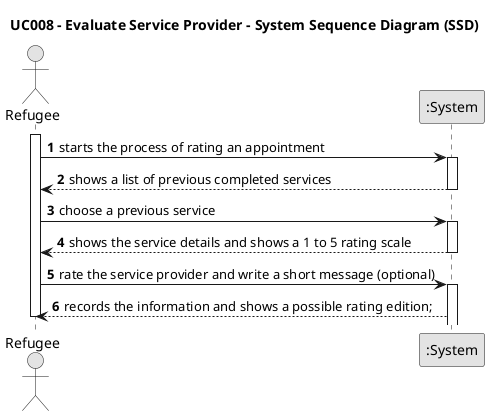 @startuml
skinparam monochrome true
skinparam packageStyle rectangle
skinparam shadowing false

title UC008 - Evaluate Service Provider - System Sequence Diagram (SSD)

autonumber

actor Refugee
participant ":System" as System

activate Refugee
    Refugee -> System : starts the process of rating an appointment
    activate System
        System --> Refugee : shows a list of previous completed services
    deactivate System

    Refugee -> System : choose a previous service

    activate System
        System --> Refugee : shows the service details and shows a 1 to 5 rating scale
    deactivate System
    Refugee -> System : rate the service provider and write a short message (optional)

    activate System
        System --> Refugee: records the information and shows a possible rating edition;
deactivate Refugee

@enduml